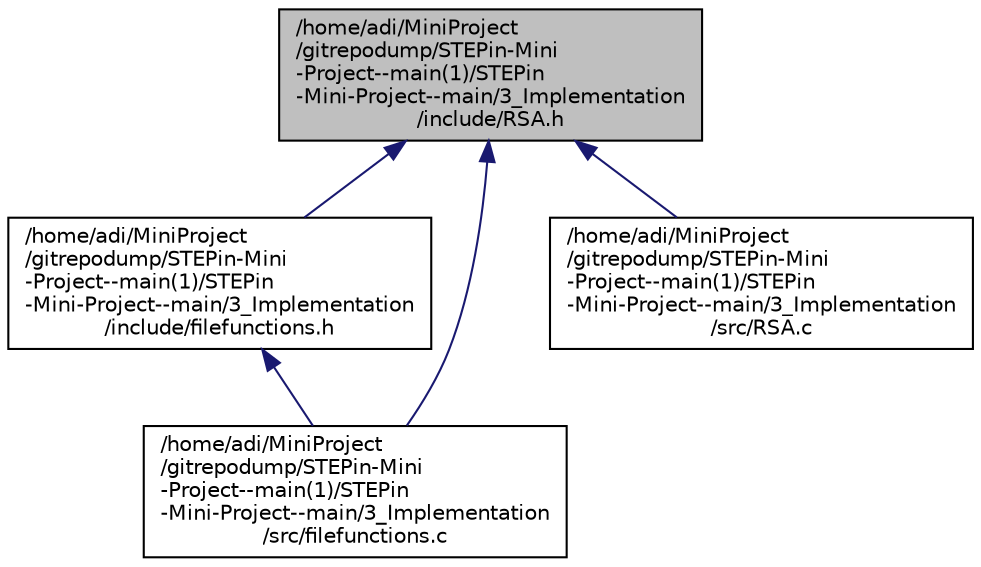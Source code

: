 digraph "/home/adi/MiniProject/gitrepodump/STEPin-Mini-Project--main(1)/STEPin-Mini-Project--main/3_Implementation/include/RSA.h"
{
 // LATEX_PDF_SIZE
  edge [fontname="Helvetica",fontsize="10",labelfontname="Helvetica",labelfontsize="10"];
  node [fontname="Helvetica",fontsize="10",shape=record];
  Node1 [label="/home/adi/MiniProject\l/gitrepodump/STEPin-Mini\l-Project--main(1)/STEPin\l-Mini-Project--main/3_Implementation\l/include/RSA.h",height=0.2,width=0.4,color="black", fillcolor="grey75", style="filled", fontcolor="black",tooltip="This file defines the structures to hold private and public keys for RSA. and to randomly generate ke..."];
  Node1 -> Node2 [dir="back",color="midnightblue",fontsize="10",style="solid",fontname="Helvetica"];
  Node2 [label="/home/adi/MiniProject\l/gitrepodump/STEPin-Mini\l-Project--main(1)/STEPin\l-Mini-Project--main/3_Implementation\l/include/filefunctions.h",height=0.2,width=0.4,color="black", fillcolor="white", style="filled",URL="$filefunctions_8h.html",tooltip="This file defines the structure to hold important parameters for hybrid cryptosystem and somme filefu..."];
  Node2 -> Node3 [dir="back",color="midnightblue",fontsize="10",style="solid",fontname="Helvetica"];
  Node3 [label="/home/adi/MiniProject\l/gitrepodump/STEPin-Mini\l-Project--main(1)/STEPin\l-Mini-Project--main/3_Implementation\l/src/filefunctions.c",height=0.2,width=0.4,color="black", fillcolor="white", style="filled",URL="$filefunctions_8c.html",tooltip="This file defines functions for hybrid cryptosystem and some filefunctions to handle Files directly f..."];
  Node1 -> Node4 [dir="back",color="midnightblue",fontsize="10",style="solid",fontname="Helvetica"];
  Node4 [label="/home/adi/MiniProject\l/gitrepodump/STEPin-Mini\l-Project--main(1)/STEPin\l-Mini-Project--main/3_Implementation\l/src/RSA.c",height=0.2,width=0.4,color="black", fillcolor="white", style="filled",URL="$_r_s_a_8c.html",tooltip="This file defines the structures to hold private and public keys for RSA. and to randomly generate ke..."];
  Node1 -> Node3 [dir="back",color="midnightblue",fontsize="10",style="solid",fontname="Helvetica"];
}
